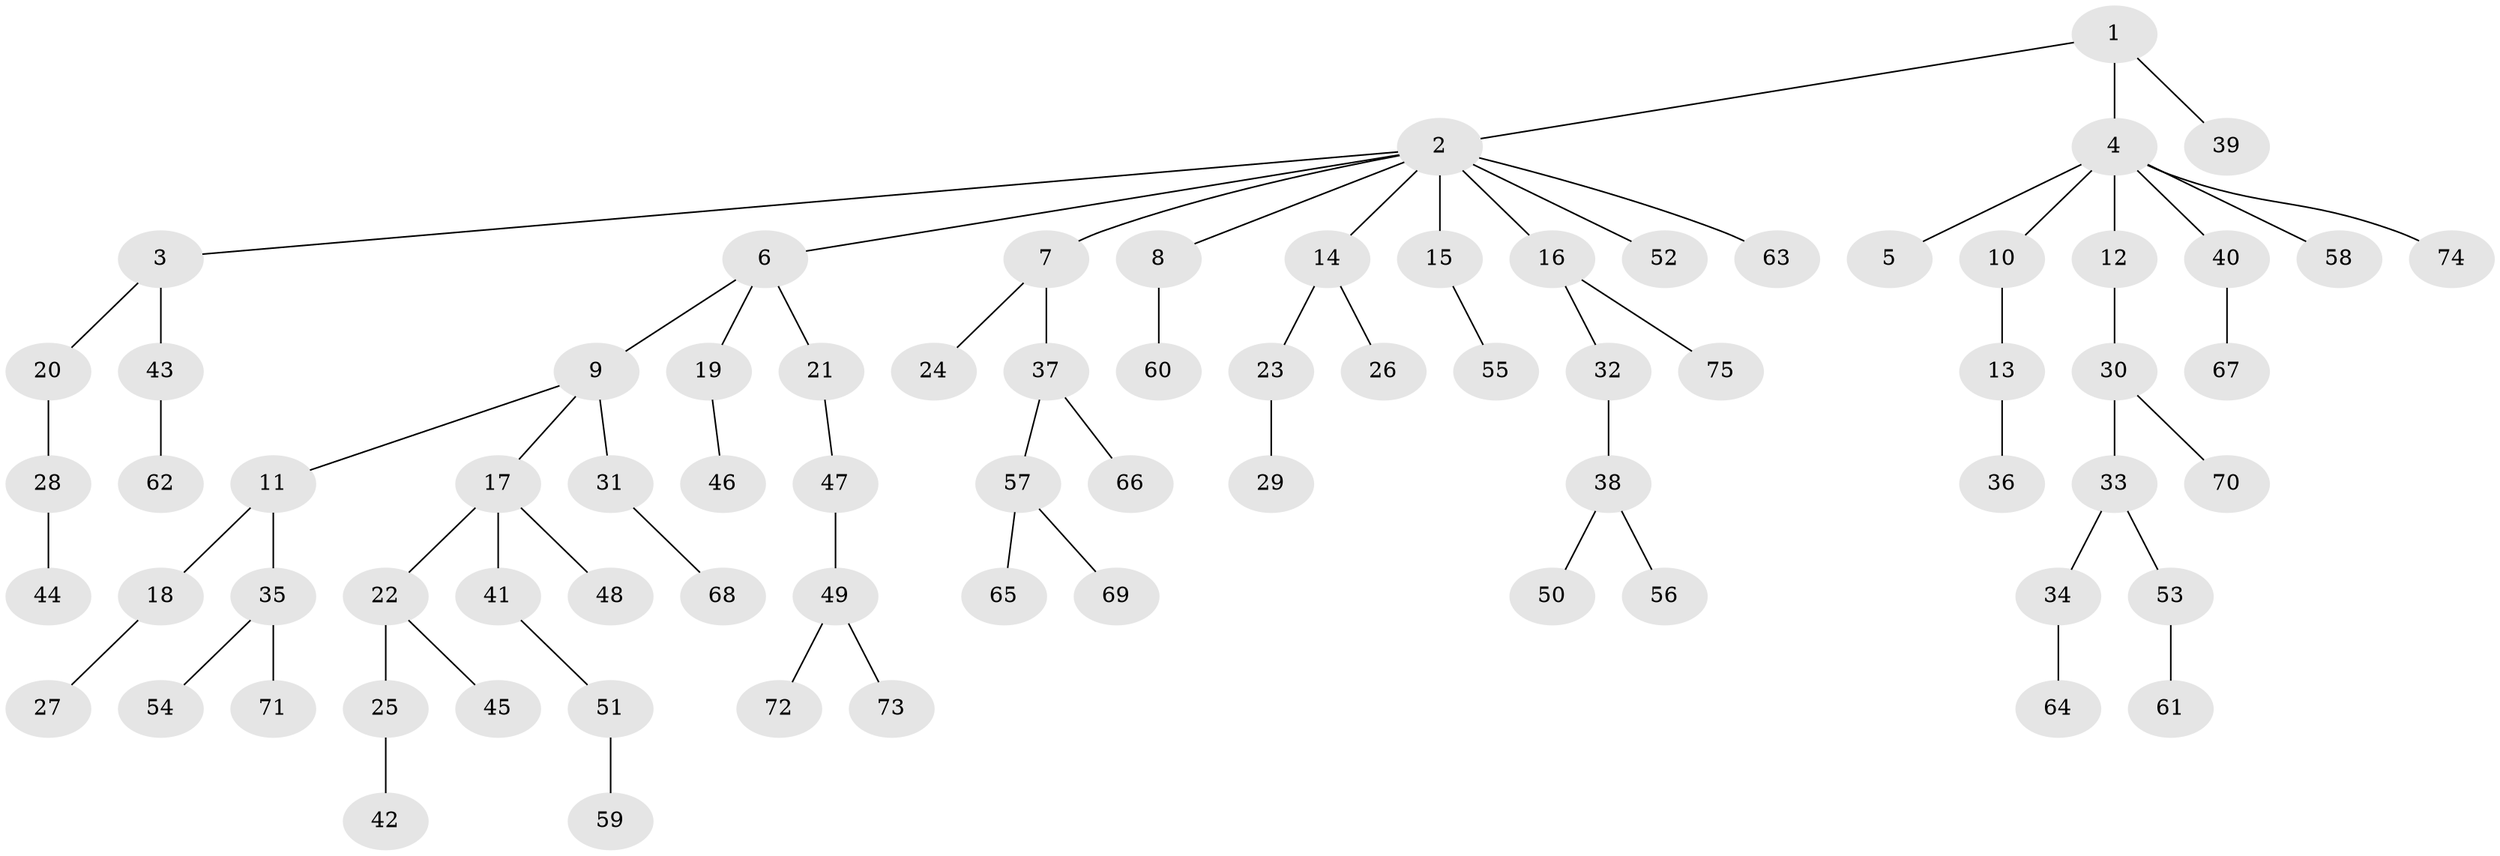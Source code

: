 // original degree distribution, {4: 0.07317073170731707, 10: 0.008130081300813009, 3: 0.13008130081300814, 8: 0.008130081300813009, 2: 0.3089430894308943, 5: 0.016260162601626018, 1: 0.45528455284552843}
// Generated by graph-tools (version 1.1) at 2025/51/03/04/25 22:51:48]
// undirected, 75 vertices, 74 edges
graph export_dot {
  node [color=gray90,style=filled];
  1;
  2;
  3;
  4;
  5;
  6;
  7;
  8;
  9;
  10;
  11;
  12;
  13;
  14;
  15;
  16;
  17;
  18;
  19;
  20;
  21;
  22;
  23;
  24;
  25;
  26;
  27;
  28;
  29;
  30;
  31;
  32;
  33;
  34;
  35;
  36;
  37;
  38;
  39;
  40;
  41;
  42;
  43;
  44;
  45;
  46;
  47;
  48;
  49;
  50;
  51;
  52;
  53;
  54;
  55;
  56;
  57;
  58;
  59;
  60;
  61;
  62;
  63;
  64;
  65;
  66;
  67;
  68;
  69;
  70;
  71;
  72;
  73;
  74;
  75;
  1 -- 2 [weight=1.0];
  1 -- 4 [weight=1.0];
  1 -- 39 [weight=1.0];
  2 -- 3 [weight=1.0];
  2 -- 6 [weight=1.0];
  2 -- 7 [weight=1.0];
  2 -- 8 [weight=1.0];
  2 -- 14 [weight=1.0];
  2 -- 15 [weight=1.0];
  2 -- 16 [weight=1.0];
  2 -- 52 [weight=1.0];
  2 -- 63 [weight=2.0];
  3 -- 20 [weight=1.0];
  3 -- 43 [weight=1.0];
  4 -- 5 [weight=1.0];
  4 -- 10 [weight=1.0];
  4 -- 12 [weight=1.0];
  4 -- 40 [weight=1.0];
  4 -- 58 [weight=1.0];
  4 -- 74 [weight=1.0];
  6 -- 9 [weight=1.0];
  6 -- 19 [weight=1.0];
  6 -- 21 [weight=1.0];
  7 -- 24 [weight=1.0];
  7 -- 37 [weight=1.0];
  8 -- 60 [weight=1.0];
  9 -- 11 [weight=1.0];
  9 -- 17 [weight=1.0];
  9 -- 31 [weight=1.0];
  10 -- 13 [weight=1.0];
  11 -- 18 [weight=1.0];
  11 -- 35 [weight=1.0];
  12 -- 30 [weight=1.0];
  13 -- 36 [weight=1.0];
  14 -- 23 [weight=1.0];
  14 -- 26 [weight=1.0];
  15 -- 55 [weight=2.0];
  16 -- 32 [weight=1.0];
  16 -- 75 [weight=1.0];
  17 -- 22 [weight=1.0];
  17 -- 41 [weight=1.0];
  17 -- 48 [weight=2.0];
  18 -- 27 [weight=1.0];
  19 -- 46 [weight=1.0];
  20 -- 28 [weight=1.0];
  21 -- 47 [weight=1.0];
  22 -- 25 [weight=1.0];
  22 -- 45 [weight=1.0];
  23 -- 29 [weight=1.0];
  25 -- 42 [weight=1.0];
  28 -- 44 [weight=1.0];
  30 -- 33 [weight=1.0];
  30 -- 70 [weight=1.0];
  31 -- 68 [weight=1.0];
  32 -- 38 [weight=1.0];
  33 -- 34 [weight=1.0];
  33 -- 53 [weight=1.0];
  34 -- 64 [weight=1.0];
  35 -- 54 [weight=1.0];
  35 -- 71 [weight=1.0];
  37 -- 57 [weight=1.0];
  37 -- 66 [weight=1.0];
  38 -- 50 [weight=1.0];
  38 -- 56 [weight=1.0];
  40 -- 67 [weight=1.0];
  41 -- 51 [weight=1.0];
  43 -- 62 [weight=1.0];
  47 -- 49 [weight=1.0];
  49 -- 72 [weight=1.0];
  49 -- 73 [weight=1.0];
  51 -- 59 [weight=1.0];
  53 -- 61 [weight=1.0];
  57 -- 65 [weight=1.0];
  57 -- 69 [weight=1.0];
}
